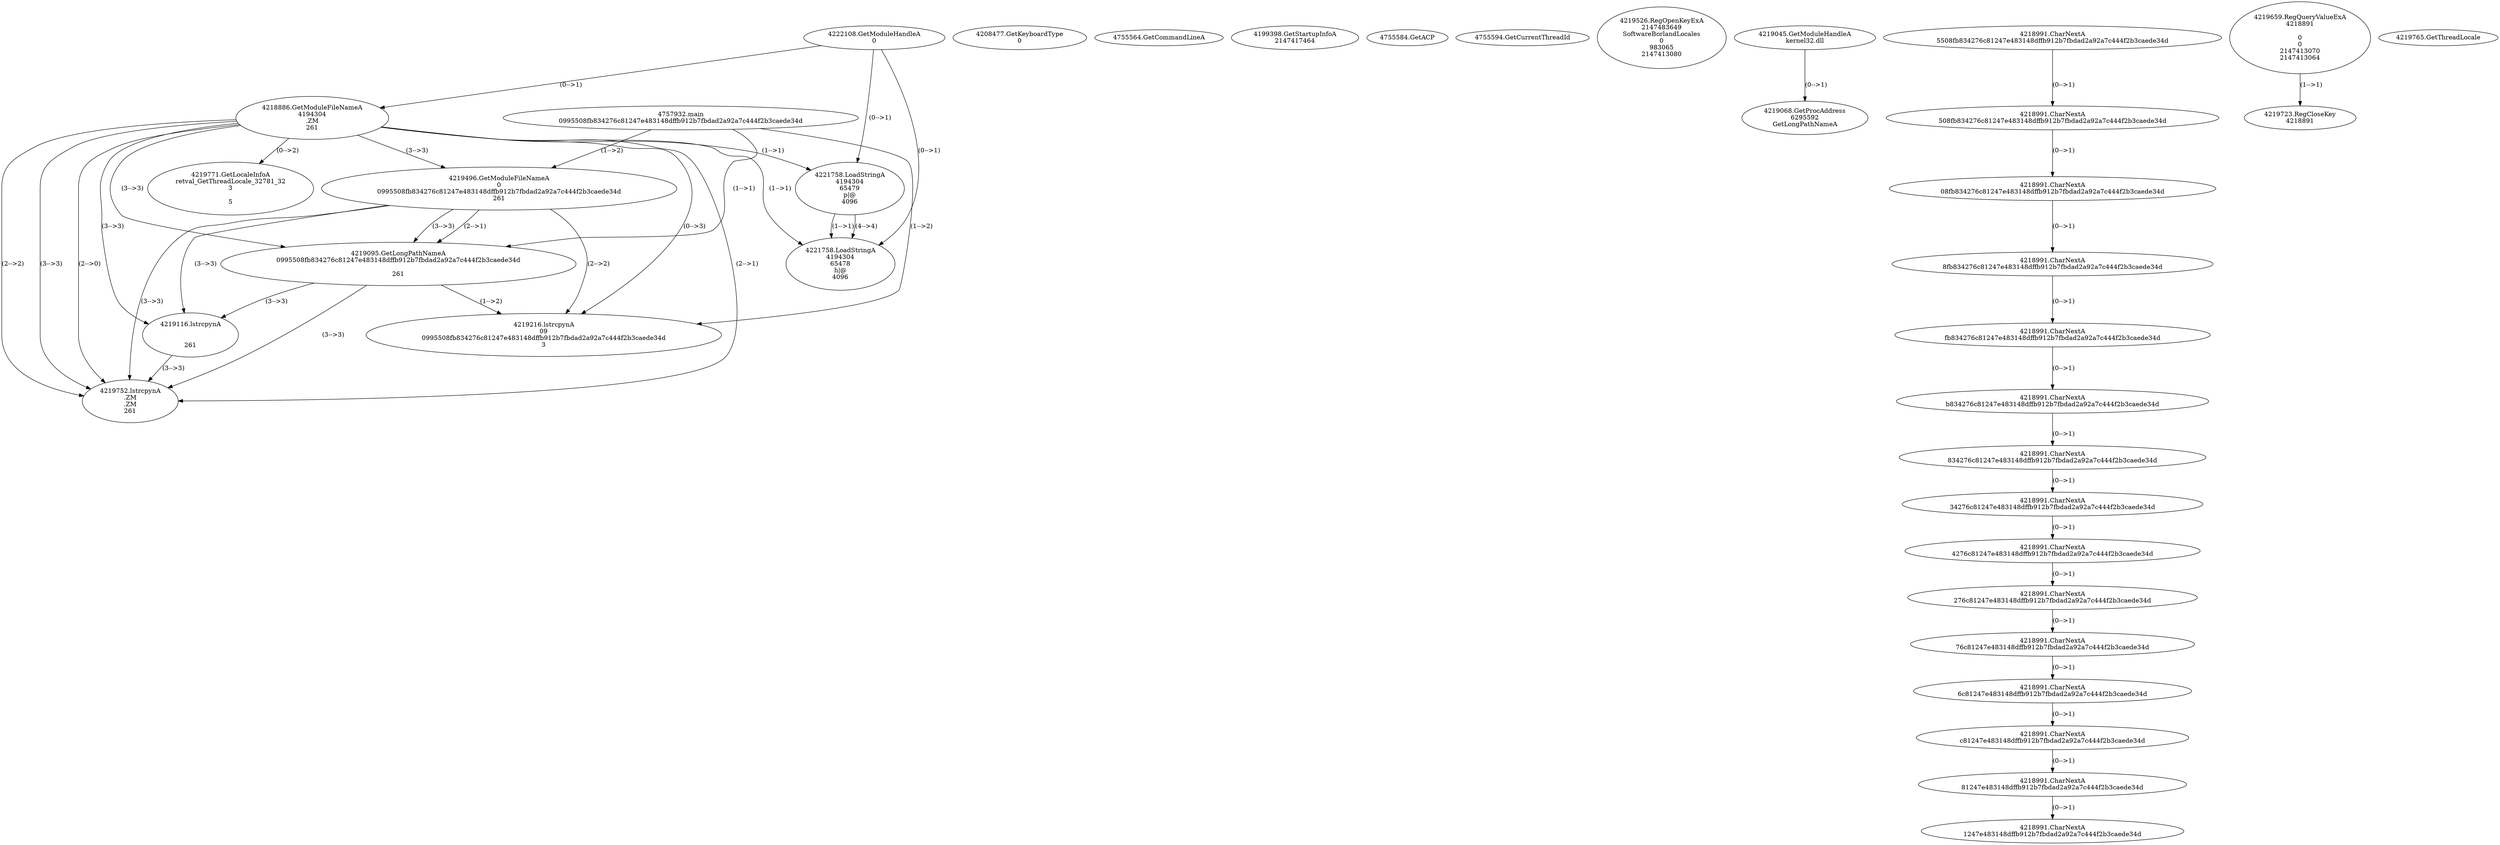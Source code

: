 // Global SCDG with merge call
digraph {
	0 [label="4757932.main
0995508fb834276c81247e483148dffb912b7fbdad2a92a7c444f2b3caede34d"]
	1 [label="4222108.GetModuleHandleA
0"]
	2 [label="4208477.GetKeyboardType
0"]
	3 [label="4755564.GetCommandLineA
"]
	4 [label="4199398.GetStartupInfoA
2147417464"]
	5 [label="4755584.GetACP
"]
	6 [label="4755594.GetCurrentThreadId
"]
	7 [label="4218886.GetModuleFileNameA
4194304
.ZM
261"]
	1 -> 7 [label="(0-->1)"]
	8 [label="4219496.GetModuleFileNameA
0
0995508fb834276c81247e483148dffb912b7fbdad2a92a7c444f2b3caede34d
261"]
	0 -> 8 [label="(1-->2)"]
	7 -> 8 [label="(3-->3)"]
	9 [label="4219526.RegOpenKeyExA
2147483649
Software\Borland\Locales
0
983065
2147413080"]
	10 [label="4219045.GetModuleHandleA
kernel32.dll"]
	11 [label="4219068.GetProcAddress
6295592
GetLongPathNameA"]
	10 -> 11 [label="(0-->1)"]
	12 [label="4219095.GetLongPathNameA
0995508fb834276c81247e483148dffb912b7fbdad2a92a7c444f2b3caede34d

261"]
	0 -> 12 [label="(1-->1)"]
	8 -> 12 [label="(2-->1)"]
	7 -> 12 [label="(3-->3)"]
	8 -> 12 [label="(3-->3)"]
	13 [label="4219216.lstrcpynA
09
0995508fb834276c81247e483148dffb912b7fbdad2a92a7c444f2b3caede34d
3"]
	0 -> 13 [label="(1-->2)"]
	8 -> 13 [label="(2-->2)"]
	12 -> 13 [label="(1-->2)"]
	7 -> 13 [label="(0-->3)"]
	14 [label="4218991.CharNextA
5508fb834276c81247e483148dffb912b7fbdad2a92a7c444f2b3caede34d"]
	15 [label="4218991.CharNextA
508fb834276c81247e483148dffb912b7fbdad2a92a7c444f2b3caede34d"]
	14 -> 15 [label="(0-->1)"]
	16 [label="4218991.CharNextA
08fb834276c81247e483148dffb912b7fbdad2a92a7c444f2b3caede34d"]
	15 -> 16 [label="(0-->1)"]
	17 [label="4218991.CharNextA
8fb834276c81247e483148dffb912b7fbdad2a92a7c444f2b3caede34d"]
	16 -> 17 [label="(0-->1)"]
	18 [label="4218991.CharNextA
fb834276c81247e483148dffb912b7fbdad2a92a7c444f2b3caede34d"]
	17 -> 18 [label="(0-->1)"]
	19 [label="4218991.CharNextA
b834276c81247e483148dffb912b7fbdad2a92a7c444f2b3caede34d"]
	18 -> 19 [label="(0-->1)"]
	20 [label="4218991.CharNextA
834276c81247e483148dffb912b7fbdad2a92a7c444f2b3caede34d"]
	19 -> 20 [label="(0-->1)"]
	21 [label="4218991.CharNextA
34276c81247e483148dffb912b7fbdad2a92a7c444f2b3caede34d"]
	20 -> 21 [label="(0-->1)"]
	22 [label="4218991.CharNextA
4276c81247e483148dffb912b7fbdad2a92a7c444f2b3caede34d"]
	21 -> 22 [label="(0-->1)"]
	23 [label="4218991.CharNextA
276c81247e483148dffb912b7fbdad2a92a7c444f2b3caede34d"]
	22 -> 23 [label="(0-->1)"]
	24 [label="4218991.CharNextA
76c81247e483148dffb912b7fbdad2a92a7c444f2b3caede34d"]
	23 -> 24 [label="(0-->1)"]
	25 [label="4218991.CharNextA
6c81247e483148dffb912b7fbdad2a92a7c444f2b3caede34d"]
	24 -> 25 [label="(0-->1)"]
	26 [label="4218991.CharNextA
c81247e483148dffb912b7fbdad2a92a7c444f2b3caede34d"]
	25 -> 26 [label="(0-->1)"]
	27 [label="4218991.CharNextA
81247e483148dffb912b7fbdad2a92a7c444f2b3caede34d"]
	26 -> 27 [label="(0-->1)"]
	28 [label="4218991.CharNextA
1247e483148dffb912b7fbdad2a92a7c444f2b3caede34d"]
	27 -> 28 [label="(0-->1)"]
	29 [label="4219116.lstrcpynA


261"]
	7 -> 29 [label="(3-->3)"]
	8 -> 29 [label="(3-->3)"]
	12 -> 29 [label="(3-->3)"]
	30 [label="4219659.RegQueryValueExA
4218891

0
0
2147413070
2147413064"]
	31 [label="4219723.RegCloseKey
4218891"]
	30 -> 31 [label="(1-->1)"]
	32 [label="4219752.lstrcpynA
.ZM
.ZM
261"]
	7 -> 32 [label="(2-->1)"]
	7 -> 32 [label="(2-->2)"]
	7 -> 32 [label="(3-->3)"]
	8 -> 32 [label="(3-->3)"]
	12 -> 32 [label="(3-->3)"]
	29 -> 32 [label="(3-->3)"]
	7 -> 32 [label="(2-->0)"]
	33 [label="4219765.GetThreadLocale
"]
	34 [label="4219771.GetLocaleInfoA
retval_GetThreadLocale_32781_32
3

5"]
	7 -> 34 [label="(0-->2)"]
	35 [label="4221758.LoadStringA
4194304
65479
p|@
4096"]
	1 -> 35 [label="(0-->1)"]
	7 -> 35 [label="(1-->1)"]
	36 [label="4221758.LoadStringA
4194304
65478
h|@
4096"]
	1 -> 36 [label="(0-->1)"]
	7 -> 36 [label="(1-->1)"]
	35 -> 36 [label="(1-->1)"]
	35 -> 36 [label="(4-->4)"]
}
